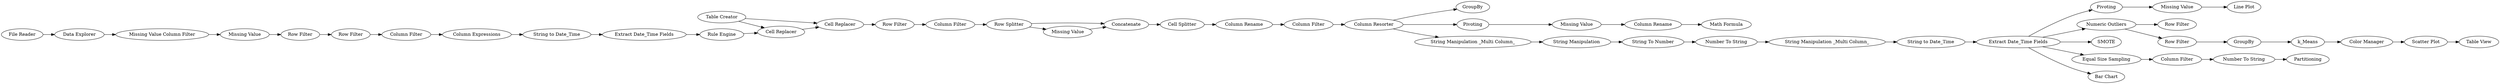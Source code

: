 digraph {
	"-3642534506526317216_81" [label="Math Formula"]
	"-3642534506526317216_97" [label=Pivoting]
	"-3642534506526317216_106" [label="Row Filter"]
	"-3642534506526317216_113" [label="Table View"]
	"-3642534506526317216_80" [label="Column Rename"]
	"-3642534506526317216_71" [label=Concatenate]
	"-3642534506526317216_58" [label="Column Expressions"]
	"-3642534506526317216_98" [label="Missing Value"]
	"-3642534506526317216_95" [label="Extract Date_Time Fields"]
	"-3642534506526317216_110" [label=k_Means]
	"-3642534506526317216_105" [label="Numeric Outliers"]
	"-3642534506526317216_68" [label="Column Filter"]
	"-3642534506526317216_93" [label="Number To String"]
	"-3642534506526317216_56" [label="Row Filter"]
	"-3642534506526317216_70" [label="Missing Value"]
	"-3642534506526317216_61" [label="Rule Engine"]
	"-3642534506526317216_55" [label="Row Filter"]
	"-3642534506526317216_75" [label=GroupBy]
	"-3642534506526317216_65" [label="Cell Replacer"]
	"-3642534506526317216_112" [label="Scatter Plot"]
	"-3642534506526317216_115" [label="Number To String"]
	"-3642534506526317216_60" [label="Extract Date_Time Fields"]
	"-3642534506526317216_104" [label=SMOTE]
	"-3642534506526317216_103" [label="Equal Size Sampling"]
	"-3642534506526317216_59" [label="String to Date_Time"]
	"-3642534506526317216_116" [label=Partitioning]
	"-3642534506526317216_79" [label="Missing Value"]
	"-3642534506526317216_72" [label="Cell Splitter"]
	"-3642534506526317216_78" [label=Pivoting]
	"-3642534506526317216_108" [label=GroupBy]
	"-3642534506526317216_111" [label="Color Manager"]
	"-3642534506526317216_67" [label="Row Filter"]
	"-3642534506526317216_89" [label="String Manipulation _Multi Column_"]
	"-3642534506526317216_74" [label="Column Resorter"]
	"-3642534506526317216_63" [label="Table Creator"]
	"-3642534506526317216_77" [label="Column Rename"]
	"-3642534506526317216_53" [label="Missing Value Column Filter"]
	"-3642534506526317216_69" [label="Row Splitter"]
	"-3642534506526317216_99" [label="Line Plot"]
	"-3642534506526317216_90" [label="String Manipulation"]
	"-3642534506526317216_109" [label="Row Filter"]
	"-3642534506526317216_57" [label="Column Filter"]
	"-3642534506526317216_91" [label="String To Number"]
	"-3642534506526317216_100" [label="Bar Chart"]
	"-3642534506526317216_92" [label="String to Date_Time"]
	"-3642534506526317216_51" [label="File Reader"]
	"-3642534506526317216_114" [label="Column Filter"]
	"-3642534506526317216_64" [label="Cell Replacer"]
	"-3642534506526317216_73" [label="Column Filter"]
	"-3642534506526317216_94" [label="String Manipulation _Multi Column_"]
	"-3642534506526317216_54" [label="Missing Value"]
	"-3642534506526317216_52" [label="Data Explorer"]
	"-3642534506526317216_94" -> "-3642534506526317216_92"
	"-3642534506526317216_79" -> "-3642534506526317216_80"
	"-3642534506526317216_91" -> "-3642534506526317216_93"
	"-3642534506526317216_77" -> "-3642534506526317216_73"
	"-3642534506526317216_71" -> "-3642534506526317216_72"
	"-3642534506526317216_56" -> "-3642534506526317216_57"
	"-3642534506526317216_51" -> "-3642534506526317216_52"
	"-3642534506526317216_90" -> "-3642534506526317216_91"
	"-3642534506526317216_54" -> "-3642534506526317216_55"
	"-3642534506526317216_69" -> "-3642534506526317216_71"
	"-3642534506526317216_60" -> "-3642534506526317216_61"
	"-3642534506526317216_92" -> "-3642534506526317216_95"
	"-3642534506526317216_74" -> "-3642534506526317216_78"
	"-3642534506526317216_108" -> "-3642534506526317216_110"
	"-3642534506526317216_70" -> "-3642534506526317216_71"
	"-3642534506526317216_58" -> "-3642534506526317216_59"
	"-3642534506526317216_103" -> "-3642534506526317216_114"
	"-3642534506526317216_69" -> "-3642534506526317216_70"
	"-3642534506526317216_55" -> "-3642534506526317216_56"
	"-3642534506526317216_109" -> "-3642534506526317216_108"
	"-3642534506526317216_73" -> "-3642534506526317216_74"
	"-3642534506526317216_72" -> "-3642534506526317216_77"
	"-3642534506526317216_64" -> "-3642534506526317216_65"
	"-3642534506526317216_59" -> "-3642534506526317216_60"
	"-3642534506526317216_95" -> "-3642534506526317216_104"
	"-3642534506526317216_98" -> "-3642534506526317216_99"
	"-3642534506526317216_63" -> "-3642534506526317216_64"
	"-3642534506526317216_95" -> "-3642534506526317216_105"
	"-3642534506526317216_52" -> "-3642534506526317216_53"
	"-3642534506526317216_67" -> "-3642534506526317216_68"
	"-3642534506526317216_110" -> "-3642534506526317216_111"
	"-3642534506526317216_105" -> "-3642534506526317216_109"
	"-3642534506526317216_112" -> "-3642534506526317216_113"
	"-3642534506526317216_57" -> "-3642534506526317216_58"
	"-3642534506526317216_63" -> "-3642534506526317216_65"
	"-3642534506526317216_89" -> "-3642534506526317216_90"
	"-3642534506526317216_80" -> "-3642534506526317216_81"
	"-3642534506526317216_115" -> "-3642534506526317216_116"
	"-3642534506526317216_95" -> "-3642534506526317216_103"
	"-3642534506526317216_93" -> "-3642534506526317216_94"
	"-3642534506526317216_74" -> "-3642534506526317216_75"
	"-3642534506526317216_111" -> "-3642534506526317216_112"
	"-3642534506526317216_97" -> "-3642534506526317216_98"
	"-3642534506526317216_95" -> "-3642534506526317216_100"
	"-3642534506526317216_114" -> "-3642534506526317216_115"
	"-3642534506526317216_53" -> "-3642534506526317216_54"
	"-3642534506526317216_95" -> "-3642534506526317216_97"
	"-3642534506526317216_78" -> "-3642534506526317216_79"
	"-3642534506526317216_65" -> "-3642534506526317216_67"
	"-3642534506526317216_105" -> "-3642534506526317216_106"
	"-3642534506526317216_74" -> "-3642534506526317216_89"
	"-3642534506526317216_61" -> "-3642534506526317216_64"
	"-3642534506526317216_68" -> "-3642534506526317216_69"
	rankdir=LR
}

